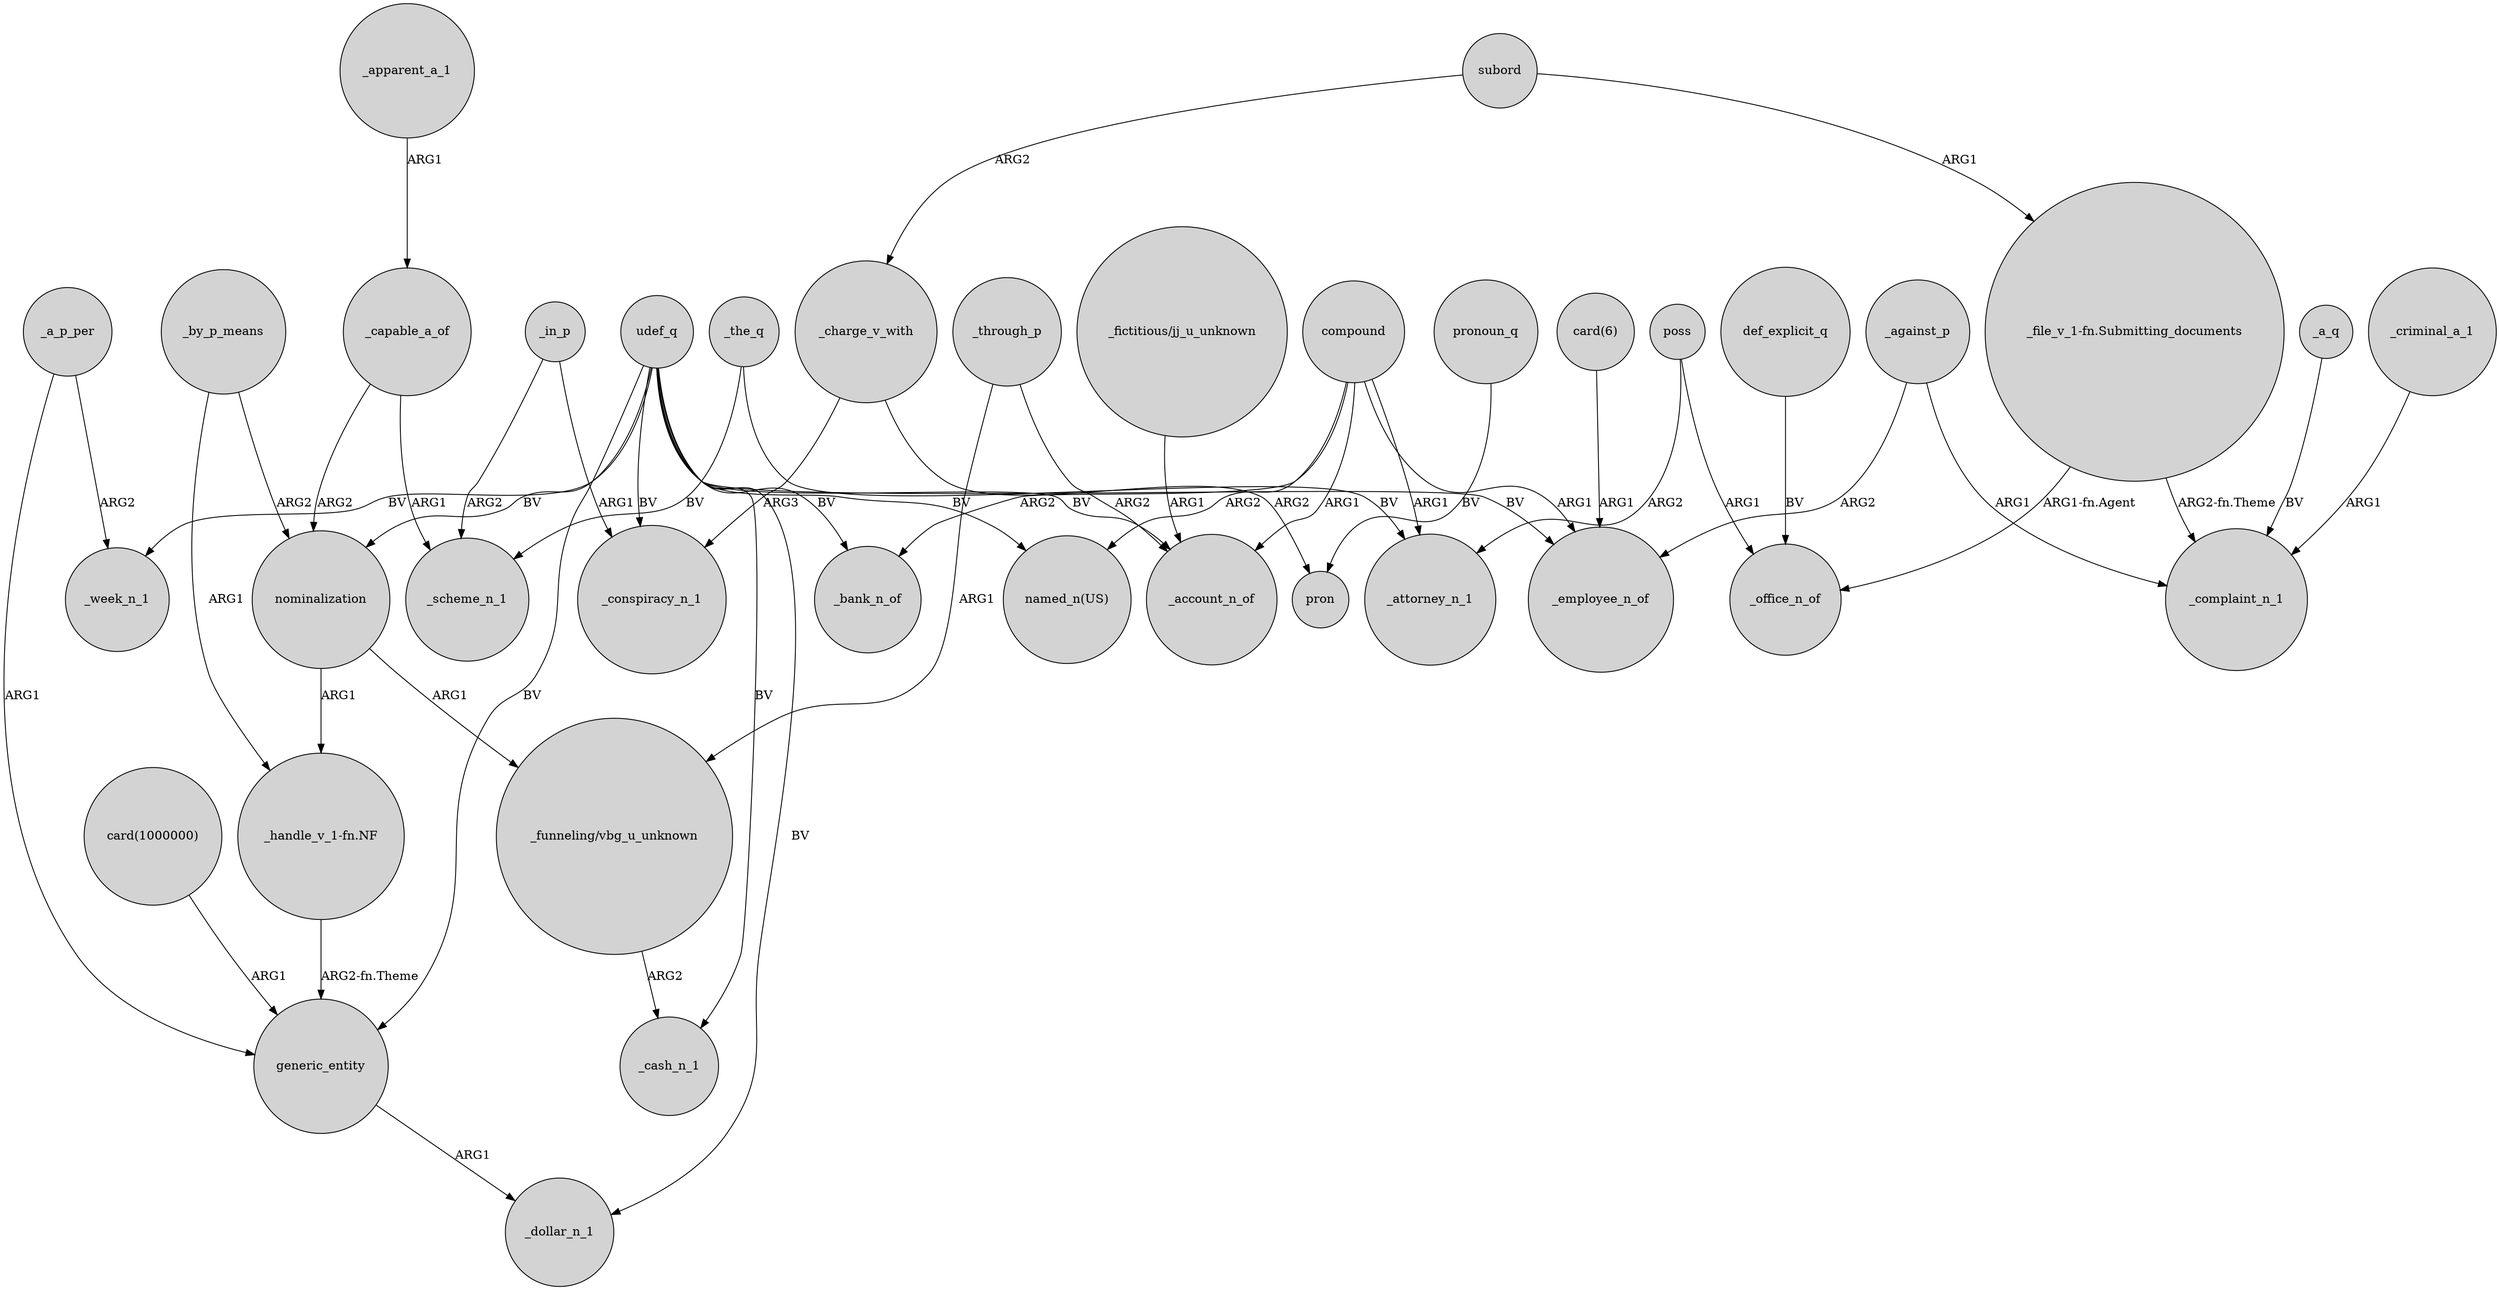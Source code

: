 digraph {
	node [shape=circle style=filled]
	"card(1000000)" -> generic_entity [label=ARG1]
	"_file_v_1-fn.Submitting_documents" -> _office_n_of [label="ARG1-fn.Agent"]
	"_funneling/vbg_u_unknown" -> _cash_n_1 [label=ARG2]
	_a_q -> _complaint_n_1 [label=BV]
	compound -> _bank_n_of [label=ARG2]
	udef_q -> "named_n(US)" [label=BV]
	"_handle_v_1-fn.NF" -> generic_entity [label="ARG2-fn.Theme"]
	udef_q -> generic_entity [label=BV]
	_by_p_means -> nominalization [label=ARG2]
	_capable_a_of -> nominalization [label=ARG2]
	udef_q -> _employee_n_of [label=BV]
	subord -> "_file_v_1-fn.Submitting_documents" [label=ARG1]
	udef_q -> _cash_n_1 [label=BV]
	def_explicit_q -> _office_n_of [label=BV]
	"_file_v_1-fn.Submitting_documents" -> _complaint_n_1 [label="ARG2-fn.Theme"]
	_charge_v_with -> pron [label=ARG2]
	"card(6)" -> _employee_n_of [label=ARG1]
	_in_p -> _scheme_n_1 [label=ARG2]
	compound -> _employee_n_of [label=ARG1]
	_in_p -> _conspiracy_n_1 [label=ARG1]
	_criminal_a_1 -> _complaint_n_1 [label=ARG1]
	subord -> _charge_v_with [label=ARG2]
	_against_p -> _complaint_n_1 [label=ARG1]
	nominalization -> "_funneling/vbg_u_unknown" [label=ARG1]
	compound -> "named_n(US)" [label=ARG2]
	compound -> _account_n_of [label=ARG1]
	_against_p -> _employee_n_of [label=ARG2]
	pronoun_q -> pron [label=BV]
	generic_entity -> _dollar_n_1 [label=ARG1]
	poss -> _attorney_n_1 [label=ARG2]
	_apparent_a_1 -> _capable_a_of [label=ARG1]
	udef_q -> _week_n_1 [label=BV]
	nominalization -> "_handle_v_1-fn.NF" [label=ARG1]
	_capable_a_of -> _scheme_n_1 [label=ARG1]
	_a_p_per -> generic_entity [label=ARG1]
	udef_q -> _account_n_of [label=BV]
	poss -> _office_n_of [label=ARG1]
	udef_q -> _conspiracy_n_1 [label=BV]
	udef_q -> nominalization [label=BV]
	_a_p_per -> _week_n_1 [label=ARG2]
	compound -> _attorney_n_1 [label=ARG1]
	_through_p -> _account_n_of [label=ARG2]
	_through_p -> "_funneling/vbg_u_unknown" [label=ARG1]
	udef_q -> _dollar_n_1 [label=BV]
	_by_p_means -> "_handle_v_1-fn.NF" [label=ARG1]
	"_fictitious/jj_u_unknown" -> _account_n_of [label=ARG1]
	_the_q -> _scheme_n_1 [label=BV]
	_charge_v_with -> _conspiracy_n_1 [label=ARG3]
	udef_q -> _bank_n_of [label=BV]
	_the_q -> _attorney_n_1 [label=BV]
}
